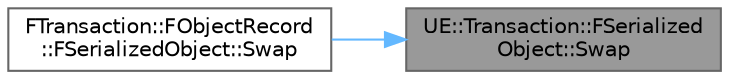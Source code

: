digraph "UE::Transaction::FSerializedObject::Swap"
{
 // INTERACTIVE_SVG=YES
 // LATEX_PDF_SIZE
  bgcolor="transparent";
  edge [fontname=Helvetica,fontsize=10,labelfontname=Helvetica,labelfontsize=10];
  node [fontname=Helvetica,fontsize=10,shape=box,height=0.2,width=0.4];
  rankdir="RL";
  Node1 [id="Node000001",label="UE::Transaction::FSerialized\lObject::Swap",height=0.2,width=0.4,color="gray40", fillcolor="grey60", style="filled", fontcolor="black",tooltip=" "];
  Node1 -> Node2 [id="edge1_Node000001_Node000002",dir="back",color="steelblue1",style="solid",tooltip=" "];
  Node2 [id="Node000002",label="FTransaction::FObjectRecord\l::FSerializedObject::Swap",height=0.2,width=0.4,color="grey40", fillcolor="white", style="filled",URL="$da/d12/structFTransaction_1_1FObjectRecord_1_1FSerializedObject.html#a954d6d0dcb4e1d6d535bbee6fc5bbef5",tooltip=" "];
}
